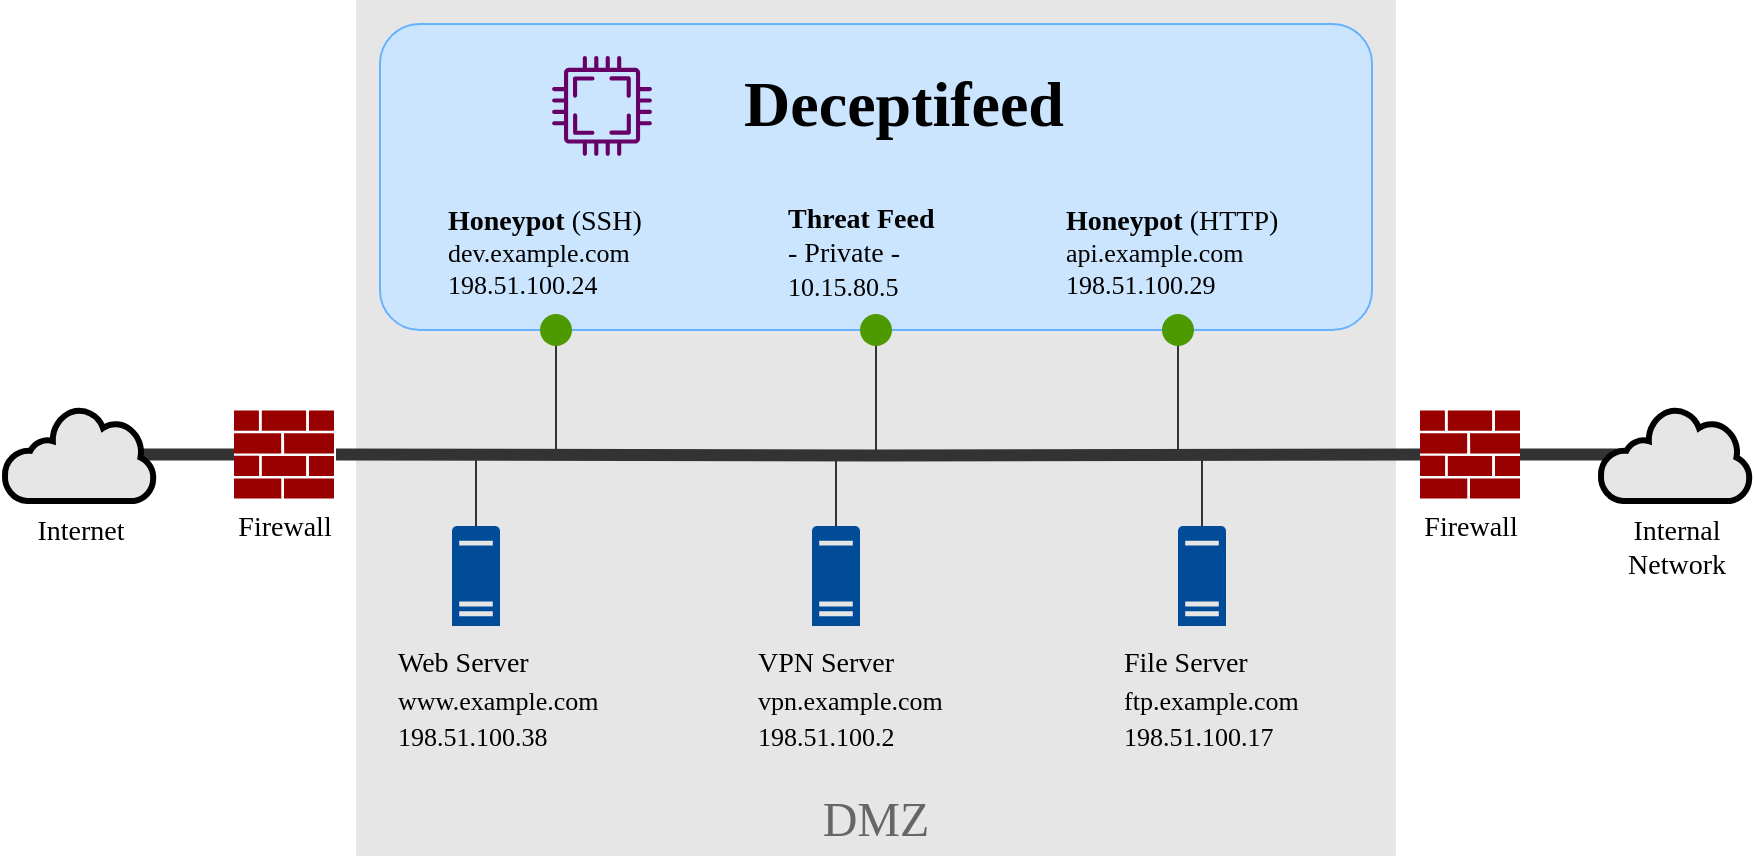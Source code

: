 <mxfile>
  <diagram name="Page-1" id="2Eu4RQjrI3PlWwBZhT0F">
    <mxGraphModel dx="1434" dy="774" grid="0" gridSize="4" guides="1" tooltips="1" connect="1" arrows="0" fold="1" page="1" pageScale="1" pageWidth="926" pageHeight="496" background="#ffffff" math="0" shadow="0">
      <root>
        <mxCell id="0" />
        <mxCell id="1" parent="0" />
        <mxCell id="em4zL2hBkfHOsg3rVNTH-55" value="" style="rounded=1;whiteSpace=wrap;labelBackgroundColor=none;fillStyle=auto;glass=0;shadow=0;fillColor=#E6E6E6;fontColor=#333333;strokeColor=none;perimeterSpacing=0;textShadow=0;html=1;horizontal=1;arcSize=0;fontSize=1;" parent="1" vertex="1">
          <mxGeometry x="184" y="20" width="520" height="428" as="geometry" />
        </mxCell>
        <mxCell id="em4zL2hBkfHOsg3rVNTH-57" value="" style="rounded=1;whiteSpace=wrap;html=1;fillColor=#cce5ff;strokeColor=#66B2FF;arcSize=13;" parent="1" vertex="1">
          <mxGeometry x="196" y="32" width="496" height="153" as="geometry" />
        </mxCell>
        <mxCell id="N2PlaIGEcuWRkpGyRWMP-7" style="rounded=0;orthogonalLoop=1;jettySize=auto;html=1;exitX=0.5;exitY=0;exitDx=0;exitDy=0;exitPerimeter=0;endArrow=none;endFill=0;strokeColor=#333333;" parent="1" edge="1">
          <mxGeometry relative="1" as="geometry">
            <mxPoint x="244" y="248" as="targetPoint" />
            <mxPoint x="244" y="283" as="sourcePoint" />
          </mxGeometry>
        </mxCell>
        <mxCell id="em4zL2hBkfHOsg3rVNTH-4" value="&lt;div&gt;&lt;font style=&quot;font-size: 14px;&quot; data-font-src=&quot;https://fonts.googleapis.com/css?family=Nunito&quot; face=&quot;Nunito&quot;&gt;Web Server&lt;/font&gt;&lt;/div&gt;&lt;div&gt;&lt;font style=&quot;font-size: 13px;&quot; data-font-src=&quot;https://fonts.googleapis.com/css?family=Roboto+Mono&quot; face=&quot;Roboto Mono&quot;&gt;www.example.com&lt;/font&gt;&lt;/div&gt;&lt;div&gt;&lt;font style=&quot;font-size: 13px;&quot; data-font-src=&quot;https://fonts.googleapis.com/css?family=Roboto+Mono&quot; face=&quot;Roboto Mono&quot;&gt;198.51.100.38&lt;/font&gt;&lt;br&gt;&lt;/div&gt;" style="aspect=fixed;pointerEvents=1;shadow=0;dashed=0;html=1;strokeColor=none;labelPosition=left;verticalLabelPosition=bottom;verticalAlign=top;align=left;fillColor=#004C99;shape=mxgraph.mscae.enterprise.server_generic;horizontal=1;labelBorderColor=none;fontSize=15;strokeWidth=1;perimeterSpacing=0;spacingLeft=-5;spacingBottom=0;spacingTop=2;" parent="1" vertex="1">
          <mxGeometry x="232" y="283" width="24" height="50" as="geometry" />
        </mxCell>
        <mxCell id="em4zL2hBkfHOsg3rVNTH-5" value="&lt;div&gt;&lt;font style=&quot;font-size: 14px;&quot; data-font-src=&quot;https://fonts.googleapis.com/css?family=Nunito&quot; face=&quot;Nunito&quot;&gt;VPN Server&lt;/font&gt;&lt;/div&gt;&lt;div&gt;&lt;font style=&quot;font-size: 13px;&quot; data-font-src=&quot;https://fonts.googleapis.com/css?family=Roboto+Mono&quot; face=&quot;Roboto Mono&quot;&gt;vpn.example.com&lt;/font&gt;&lt;/div&gt;&lt;div&gt;&lt;font style=&quot;font-size: 13px;&quot; data-font-src=&quot;https://fonts.googleapis.com/css?family=Roboto+Mono&quot; face=&quot;Roboto Mono&quot;&gt;198.51.100.2&lt;/font&gt;&lt;br&gt;&lt;/div&gt;" style="aspect=fixed;pointerEvents=1;shadow=0;dashed=0;html=1;strokeColor=none;labelPosition=left;verticalLabelPosition=bottom;verticalAlign=top;align=left;fillColor=#004C99;shape=mxgraph.mscae.enterprise.server_generic;fontSize=15;spacingLeft=-5;spacingTop=2;" parent="1" vertex="1">
          <mxGeometry x="412" y="283" width="24" height="50" as="geometry" />
        </mxCell>
        <mxCell id="em4zL2hBkfHOsg3rVNTH-67" value="Firewall" style="aspect=fixed;pointerEvents=1;shadow=0;dashed=0;html=1;strokeColor=none;labelPosition=center;verticalLabelPosition=bottom;verticalAlign=top;align=center;fillColor=#990000;shape=mxgraph.mscae.enterprise.firewall;fontSize=14;fontFamily=Nunito;fontSource=https%3A%2F%2Ffonts.googleapis.com%2Fcss%3Ffamily%3DNunito;" parent="1" vertex="1">
          <mxGeometry x="123" y="225.25" width="50" height="44" as="geometry" />
        </mxCell>
        <mxCell id="em4zL2hBkfHOsg3rVNTH-110" style="rounded=0;orthogonalLoop=1;jettySize=auto;html=1;endArrow=none;endFill=0;strokeColor=#333333;" parent="1" source="N2PlaIGEcuWRkpGyRWMP-1" edge="1">
          <mxGeometry relative="1" as="geometry">
            <mxPoint x="284" y="246" as="targetPoint" />
            <mxPoint x="283" y="205" as="sourcePoint" />
          </mxGeometry>
        </mxCell>
        <mxCell id="em4zL2hBkfHOsg3rVNTH-96" value="DMZ" style="text;strokeColor=none;align=center;fillColor=none;html=1;verticalAlign=middle;whiteSpace=wrap;rounded=0;fontSize=24;fontColor=#666666;fontStyle=0;fontFamily=Roboto Mono;fontSource=https%3A%2F%2Ffonts.googleapis.com%2Fcss%3Ffamily%3DRoboto%2BMono;" parent="1" vertex="1">
          <mxGeometry x="414" y="415" width="60" height="30" as="geometry" />
        </mxCell>
        <mxCell id="em4zL2hBkfHOsg3rVNTH-105" value="&lt;div&gt;&lt;font style=&quot;font-size: 14px;&quot; data-font-src=&quot;https://fonts.googleapis.com/css?family=Nunito&quot; face=&quot;Nunito&quot;&gt;File Server&lt;/font&gt;&lt;/div&gt;&lt;div&gt;&lt;font style=&quot;font-size: 13px;&quot; data-font-src=&quot;https://fonts.googleapis.com/css?family=Roboto+Mono&quot; face=&quot;Roboto Mono&quot;&gt;ftp.example.com&lt;/font&gt;&lt;/div&gt;&lt;div&gt;&lt;font style=&quot;font-size: 13px;&quot; data-font-src=&quot;https://fonts.googleapis.com/css?family=Roboto+Mono&quot; face=&quot;Roboto Mono&quot;&gt;198.51.100.17&lt;/font&gt;&lt;br&gt;&lt;/div&gt;" style="aspect=fixed;pointerEvents=1;shadow=0;dashed=0;html=1;strokeColor=none;labelPosition=left;verticalLabelPosition=bottom;verticalAlign=top;align=left;fillColor=#004C99;shape=mxgraph.mscae.enterprise.server_generic;fontSize=15;spacingLeft=-5;spacingTop=2;" parent="1" vertex="1">
          <mxGeometry x="595" y="283" width="24" height="50" as="geometry" />
        </mxCell>
        <mxCell id="em4zL2hBkfHOsg3rVNTH-123" style="edgeStyle=orthogonalEdgeStyle;rounded=0;orthogonalLoop=1;jettySize=auto;html=1;exitX=0;exitY=0.5;exitDx=0;exitDy=0;exitPerimeter=0;entryX=0.733;entryY=0.501;entryDx=0;entryDy=0;entryPerimeter=0;strokeWidth=6;strokeColor=#333333;endArrow=none;endFill=0;" parent="1" source="em4zL2hBkfHOsg3rVNTH-67" target="em4zL2hBkfHOsg3rVNTH-68" edge="1">
          <mxGeometry relative="1" as="geometry" />
        </mxCell>
        <mxCell id="em4zL2hBkfHOsg3rVNTH-68" value="&lt;div&gt;Internet&lt;/div&gt;" style="aspect=fixed;pointerEvents=1;shadow=0;dashed=0;html=1;strokeColor=default;labelPosition=center;verticalLabelPosition=bottom;verticalAlign=top;align=center;fillColor=#E6E6E6;shape=mxgraph.mscae.enterprise.internet;fontSize=14;fontFamily=Nunito;strokeWidth=3;fontSource=https%3A%2F%2Ffonts.googleapis.com%2Fcss%3Ffamily%3DNunito;" parent="1" vertex="1">
          <mxGeometry x="8" y="224" width="75" height="46.5" as="geometry" />
        </mxCell>
        <mxCell id="em4zL2hBkfHOsg3rVNTH-124" style="edgeStyle=orthogonalEdgeStyle;rounded=0;orthogonalLoop=1;jettySize=auto;html=1;exitX=1;exitY=0.5;exitDx=0;exitDy=0;exitPerimeter=0;entryX=0.507;entryY=0.501;entryDx=0;entryDy=0;entryPerimeter=0;strokeWidth=6;strokeColor=#333333;endArrow=none;endFill=0;" parent="1" source="em4zL2hBkfHOsg3rVNTH-3" target="em4zL2hBkfHOsg3rVNTH-8" edge="1">
          <mxGeometry relative="1" as="geometry" />
        </mxCell>
        <mxCell id="em4zL2hBkfHOsg3rVNTH-8" value="&lt;div&gt;Internal&lt;/div&gt;&lt;div&gt;Network&lt;br&gt;&lt;/div&gt;" style="pointerEvents=1;shadow=0;dashed=0;html=1;strokeColor=default;labelPosition=center;verticalLabelPosition=bottom;verticalAlign=top;align=center;fillColor=#E6E6E6;shape=mxgraph.mscae.enterprise.internet;fontSize=14;aspect=fixed;strokeWidth=3;perimeterSpacing=0;fontFamily=Nunito;fontSource=https%3A%2F%2Ffonts.googleapis.com%2Fcss%3Ffamily%3DNunito;" parent="1" vertex="1">
          <mxGeometry x="806" y="224" width="75" height="46.5" as="geometry" />
        </mxCell>
        <mxCell id="N2PlaIGEcuWRkpGyRWMP-1" value="" style="shape=waypoint;sketch=0;fillStyle=solid;size=6;pointerEvents=1;points=[];fillColor=none;resizable=0;rotatable=0;perimeter=centerPerimeter;snapToPoint=1;strokeWidth=6;strokeColor=#4D9900;fontColor=#ffffff;" parent="1" vertex="1">
          <mxGeometry x="274" y="175" width="20" height="20" as="geometry" />
        </mxCell>
        <mxCell id="N2PlaIGEcuWRkpGyRWMP-2" style="rounded=0;orthogonalLoop=1;jettySize=auto;html=1;endArrow=none;endFill=0;strokeColor=#333333;" parent="1" source="N2PlaIGEcuWRkpGyRWMP-3" edge="1">
          <mxGeometry relative="1" as="geometry">
            <mxPoint x="444" y="246" as="targetPoint" />
            <mxPoint x="443" y="205" as="sourcePoint" />
          </mxGeometry>
        </mxCell>
        <mxCell id="N2PlaIGEcuWRkpGyRWMP-3" value="" style="shape=waypoint;sketch=0;fillStyle=solid;size=6;pointerEvents=1;points=[];fillColor=none;resizable=0;rotatable=0;perimeter=centerPerimeter;snapToPoint=1;strokeWidth=6;strokeColor=#4D9900;fontColor=#ffffff;" parent="1" vertex="1">
          <mxGeometry x="434" y="175" width="20" height="20" as="geometry" />
        </mxCell>
        <mxCell id="N2PlaIGEcuWRkpGyRWMP-4" style="rounded=0;orthogonalLoop=1;jettySize=auto;html=1;endArrow=none;endFill=0;strokeColor=#333333;" parent="1" source="N2PlaIGEcuWRkpGyRWMP-5" edge="1">
          <mxGeometry relative="1" as="geometry">
            <mxPoint x="595" y="246" as="targetPoint" />
            <mxPoint x="594" y="205" as="sourcePoint" />
          </mxGeometry>
        </mxCell>
        <mxCell id="N2PlaIGEcuWRkpGyRWMP-5" value="" style="shape=waypoint;sketch=0;fillStyle=solid;size=6;pointerEvents=1;points=[];fillColor=none;resizable=0;rotatable=0;perimeter=centerPerimeter;snapToPoint=1;strokeWidth=6;strokeColor=#4D9900;fontColor=#ffffff;" parent="1" vertex="1">
          <mxGeometry x="585" y="175" width="20" height="20" as="geometry" />
        </mxCell>
        <mxCell id="N2PlaIGEcuWRkpGyRWMP-8" style="edgeStyle=orthogonalEdgeStyle;rounded=0;orthogonalLoop=1;jettySize=auto;html=1;exitX=0.5;exitY=0;exitDx=0;exitDy=0;exitPerimeter=0;endArrow=none;endFill=0;strokeColor=#333333;" parent="1" edge="1">
          <mxGeometry relative="1" as="geometry">
            <mxPoint x="424" y="248" as="targetPoint" />
            <mxPoint x="424" y="283" as="sourcePoint" />
          </mxGeometry>
        </mxCell>
        <mxCell id="N2PlaIGEcuWRkpGyRWMP-9" style="edgeStyle=orthogonalEdgeStyle;rounded=0;orthogonalLoop=1;jettySize=auto;html=1;exitX=0.5;exitY=0;exitDx=0;exitDy=0;exitPerimeter=0;endArrow=none;endFill=0;strokeColor=#333333;" parent="1" edge="1">
          <mxGeometry relative="1" as="geometry">
            <mxPoint x="607" y="248" as="targetPoint" />
            <mxPoint x="607" y="283" as="sourcePoint" />
          </mxGeometry>
        </mxCell>
        <mxCell id="N2PlaIGEcuWRkpGyRWMP-23" value="Deceptifeed" style="text;strokeColor=none;align=center;fillColor=none;html=1;verticalAlign=middle;whiteSpace=wrap;rounded=0;fontSize=32;fontFamily=Roboto Mono;fontSource=https%3A%2F%2Ffonts.googleapis.com%2Fcss%3Ffamily%3DRoboto%2BMono;fontStyle=1" parent="1" vertex="1">
          <mxGeometry x="412" y="57" width="92" height="30" as="geometry" />
        </mxCell>
        <mxCell id="em4zL2hBkfHOsg3rVNTH-108" style="edgeStyle=orthogonalEdgeStyle;rounded=0;orthogonalLoop=1;jettySize=auto;html=1;exitX=1;exitY=0.5;exitDx=0;exitDy=0;exitPerimeter=0;entryX=0;entryY=0.5;entryDx=0;entryDy=0;entryPerimeter=0;endArrow=none;endFill=0;strokeColor=#333333;strokeWidth=6;" parent="1" target="em4zL2hBkfHOsg3rVNTH-3" edge="1">
          <mxGeometry relative="1" as="geometry">
            <mxPoint x="174" y="247.25" as="sourcePoint" />
            <mxPoint x="731" y="247.25" as="targetPoint" />
          </mxGeometry>
        </mxCell>
        <mxCell id="ir_BUrcSTQge2nd-7u8N-1" value="&lt;div&gt;&lt;font style=&quot;font-size: 14px;&quot; data-font-src=&quot;https://fonts.googleapis.com/css?family=Nunito&quot; face=&quot;Nunito&quot;&gt;&lt;b&gt;Honeypot&lt;/b&gt; (SSH)&lt;/font&gt;&lt;/div&gt;&lt;div&gt;&lt;font style=&quot;font-size: 13px;&quot; data-font-src=&quot;https://fonts.googleapis.com/css?family=Roboto+Mono&quot; face=&quot;Roboto Mono&quot;&gt;dev.example.com&lt;/font&gt;&lt;/div&gt;&lt;div&gt;&lt;font style=&quot;font-size: 13px;&quot; data-font-src=&quot;https://fonts.googleapis.com/css?family=Roboto+Mono&quot; face=&quot;Roboto Mono&quot;&gt;198.51.100.24&lt;/font&gt;&lt;br&gt;&lt;/div&gt;" style="text;strokeColor=none;align=left;fillColor=none;html=1;verticalAlign=middle;whiteSpace=wrap;rounded=0;" vertex="1" parent="1">
          <mxGeometry x="228" y="121" width="132" height="50" as="geometry" />
        </mxCell>
        <mxCell id="ir_BUrcSTQge2nd-7u8N-2" value="&lt;div&gt;&lt;font style=&quot;font-size: 14px;&quot; data-font-src=&quot;https://fonts.googleapis.com/css?family=Nunito&quot; face=&quot;Nunito&quot;&gt;&lt;b&gt;Threat Feed&lt;/b&gt;&lt;/font&gt;&lt;/div&gt;&lt;div&gt;&lt;font style=&quot;font-size: 14px;&quot; data-font-src=&quot;https://fonts.googleapis.com/css?family=Nunito&quot; face=&quot;Nunito&quot;&gt;- Private -&lt;/font&gt;&lt;/div&gt;&lt;div&gt;&lt;font style=&quot;font-size: 13px;&quot; data-font-src=&quot;https://fonts.googleapis.com/css?family=Roboto+Mono&quot; face=&quot;Roboto Mono&quot;&gt;10.15.80.5&lt;/font&gt;&lt;br&gt;&lt;/div&gt;" style="text;strokeColor=none;align=left;fillColor=none;html=1;verticalAlign=middle;whiteSpace=wrap;rounded=0;" vertex="1" parent="1">
          <mxGeometry x="398" y="121" width="100" height="50" as="geometry" />
        </mxCell>
        <mxCell id="ir_BUrcSTQge2nd-7u8N-3" value="&lt;div&gt;&lt;font style=&quot;font-size: 14px;&quot; data-font-src=&quot;https://fonts.googleapis.com/css?family=Nunito&quot; face=&quot;Nunito&quot;&gt;&lt;b&gt;Honeypot&lt;/b&gt; (HTTP)&lt;/font&gt;&lt;/div&gt;&lt;div&gt;&lt;font style=&quot;font-size: 13px;&quot; data-font-src=&quot;https://fonts.googleapis.com/css?family=Roboto+Mono&quot; face=&quot;Roboto Mono&quot;&gt;api.example.com&lt;/font&gt;&lt;/div&gt;&lt;div&gt;&lt;font style=&quot;font-size: 13px;&quot; data-font-src=&quot;https://fonts.googleapis.com/css?family=Roboto+Mono&quot; face=&quot;Roboto Mono&quot;&gt;198.51.100.29&lt;/font&gt;&lt;br&gt;&lt;/div&gt;" style="text;strokeColor=none;align=left;fillColor=none;html=1;verticalAlign=middle;whiteSpace=wrap;rounded=0;" vertex="1" parent="1">
          <mxGeometry x="537" y="121" width="132" height="50" as="geometry" />
        </mxCell>
        <mxCell id="ir_BUrcSTQge2nd-7u8N-5" value="" style="sketch=0;pointerEvents=1;shadow=0;dashed=0;html=1;strokeColor=none;fillColor=#660066;aspect=fixed;labelPosition=center;verticalLabelPosition=bottom;verticalAlign=top;align=center;outlineConnect=0;shape=mxgraph.vvd.cpu;" vertex="1" parent="1">
          <mxGeometry x="282" y="48" width="50" height="50" as="geometry" />
        </mxCell>
        <mxCell id="em4zL2hBkfHOsg3rVNTH-3" value="Firewall" style="aspect=fixed;pointerEvents=1;shadow=0;dashed=0;html=1;strokeColor=none;labelPosition=center;verticalLabelPosition=bottom;verticalAlign=top;align=center;fillColor=#990000;shape=mxgraph.mscae.enterprise.firewall;fontSize=14;fontFamily=Nunito;fontSource=https%3A%2F%2Ffonts.googleapis.com%2Fcss%3Ffamily%3DNunito;" parent="1" vertex="1">
          <mxGeometry x="716" y="225.25" width="50" height="44" as="geometry" />
        </mxCell>
      </root>
    </mxGraphModel>
  </diagram>
</mxfile>
